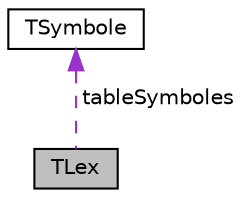 digraph "TLex"
{
  edge [fontname="Helvetica",fontsize="10",labelfontname="Helvetica",labelfontsize="10"];
  node [fontname="Helvetica",fontsize="10",shape=record];
  Node1 [label="TLex",height=0.2,width=0.4,color="black", fillcolor="grey75", style="filled", fontcolor="black"];
  Node2 -> Node1 [dir="back",color="darkorchid3",fontsize="10",style="dashed",label=" tableSymboles" ,fontname="Helvetica"];
  Node2 [label="TSymbole",height=0.2,width=0.4,color="black", fillcolor="white", style="filled",URL="$structTSymbole.html",tooltip="union permettant de manipuler un entier/reel/chaine pour la table des symboles "];
}

